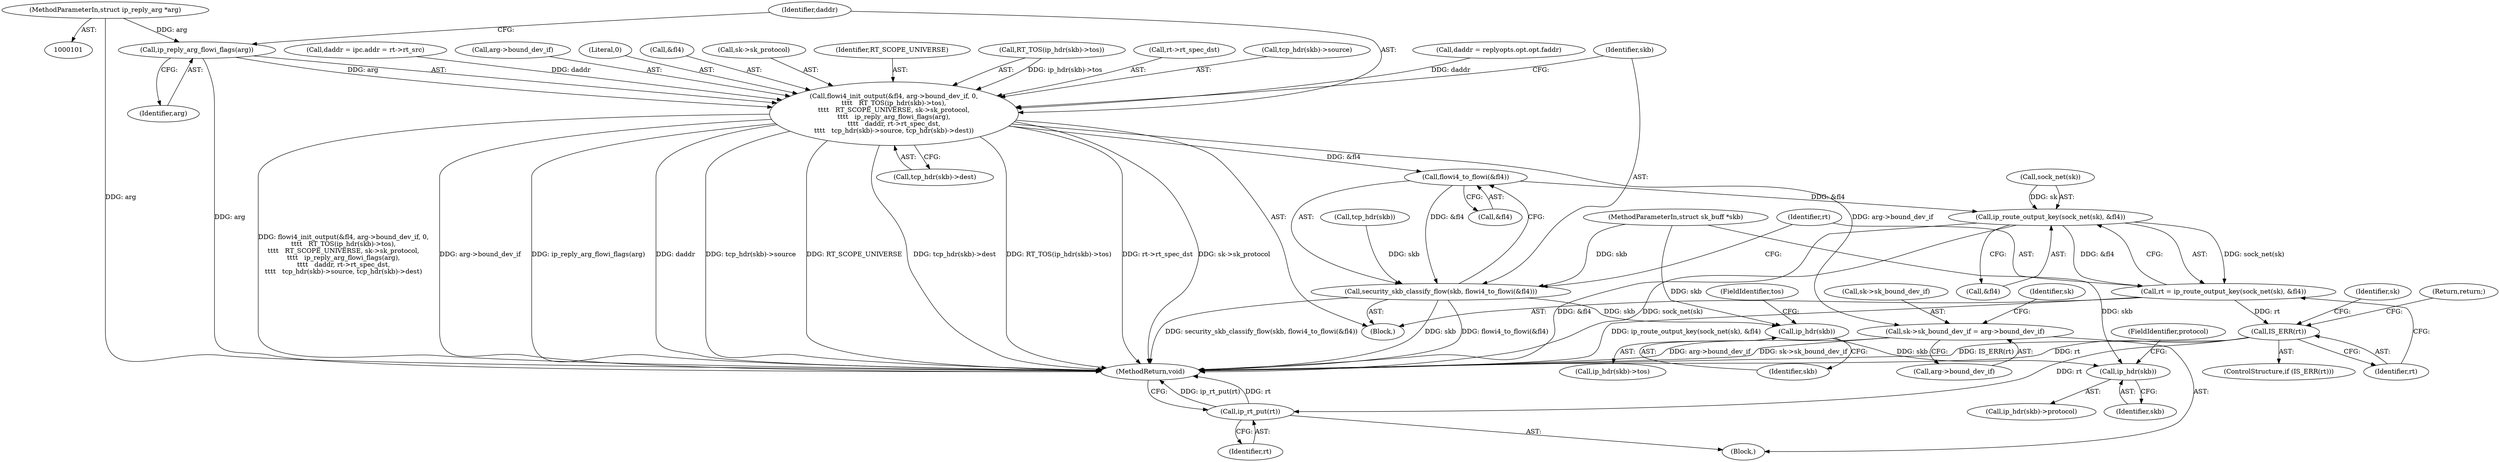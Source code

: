 digraph "0_linux_f6d8bd051c391c1c0458a30b2a7abcd939329259_23@pointer" {
"1000104" [label="(MethodParameterIn,struct ip_reply_arg *arg)"];
"1000201" [label="(Call,ip_reply_arg_flowi_flags(arg))"];
"1000185" [label="(Call,flowi4_init_output(&fl4, arg->bound_dev_if, 0,\n\t\t\t\t   RT_TOS(ip_hdr(skb)->tos),\n\t\t\t\t   RT_SCOPE_UNIVERSE, sk->sk_protocol,\n\t\t\t\t   ip_reply_arg_flowi_flags(arg),\n\t\t\t\t   daddr, rt->rt_spec_dst,\n\t\t\t\t   tcp_hdr(skb)->source, tcp_hdr(skb)->dest))"];
"1000217" [label="(Call,flowi4_to_flowi(&fl4))"];
"1000215" [label="(Call,security_skb_classify_flow(skb, flowi4_to_flowi(&fl4)))"];
"1000238" [label="(Call,ip_hdr(skb))"];
"1000253" [label="(Call,ip_hdr(skb))"];
"1000222" [label="(Call,ip_route_output_key(sock_net(sk), &fl4))"];
"1000220" [label="(Call,rt = ip_route_output_key(sock_net(sk), &fl4))"];
"1000228" [label="(Call,IS_ERR(rt))"];
"1000322" [label="(Call,ip_rt_put(rt))"];
"1000256" [label="(Call,sk->sk_bound_dev_if = arg->bound_dev_if)"];
"1000217" [label="(Call,flowi4_to_flowi(&fl4))"];
"1000212" [label="(Call,tcp_hdr(skb))"];
"1000174" [label="(Call,daddr = replyopts.opt.opt.faddr)"];
"1000237" [label="(Call,ip_hdr(skb)->tos)"];
"1000106" [label="(Block,)"];
"1000260" [label="(Call,arg->bound_dev_if)"];
"1000222" [label="(Call,ip_route_output_key(sock_net(sk), &fl4))"];
"1000130" [label="(Call,daddr = ipc.addr = rt->rt_src)"];
"1000257" [label="(Call,sk->sk_bound_dev_if)"];
"1000188" [label="(Call,arg->bound_dev_if)"];
"1000191" [label="(Literal,0)"];
"1000186" [label="(Call,&fl4)"];
"1000221" [label="(Identifier,rt)"];
"1000103" [label="(MethodParameterIn,struct sk_buff *skb)"];
"1000255" [label="(FieldIdentifier,protocol)"];
"1000220" [label="(Call,rt = ip_route_output_key(sock_net(sk), &fl4))"];
"1000211" [label="(Call,tcp_hdr(skb)->dest)"];
"1000238" [label="(Call,ip_hdr(skb))"];
"1000183" [label="(Block,)"];
"1000198" [label="(Call,sk->sk_protocol)"];
"1000252" [label="(Call,ip_hdr(skb)->protocol)"];
"1000197" [label="(Identifier,RT_SCOPE_UNIVERSE)"];
"1000253" [label="(Call,ip_hdr(skb))"];
"1000256" [label="(Call,sk->sk_bound_dev_if = arg->bound_dev_if)"];
"1000225" [label="(Call,&fl4)"];
"1000240" [label="(FieldIdentifier,tos)"];
"1000202" [label="(Identifier,arg)"];
"1000185" [label="(Call,flowi4_init_output(&fl4, arg->bound_dev_if, 0,\n\t\t\t\t   RT_TOS(ip_hdr(skb)->tos),\n\t\t\t\t   RT_SCOPE_UNIVERSE, sk->sk_protocol,\n\t\t\t\t   ip_reply_arg_flowi_flags(arg),\n\t\t\t\t   daddr, rt->rt_spec_dst,\n\t\t\t\t   tcp_hdr(skb)->source, tcp_hdr(skb)->dest))"];
"1000323" [label="(Identifier,rt)"];
"1000192" [label="(Call,RT_TOS(ip_hdr(skb)->tos))"];
"1000322" [label="(Call,ip_rt_put(rt))"];
"1000232" [label="(Identifier,sk)"];
"1000204" [label="(Call,rt->rt_spec_dst)"];
"1000230" [label="(Return,return;)"];
"1000207" [label="(Call,tcp_hdr(skb)->source)"];
"1000324" [label="(MethodReturn,void)"];
"1000254" [label="(Identifier,skb)"];
"1000104" [label="(MethodParameterIn,struct ip_reply_arg *arg)"];
"1000201" [label="(Call,ip_reply_arg_flowi_flags(arg))"];
"1000228" [label="(Call,IS_ERR(rt))"];
"1000203" [label="(Identifier,daddr)"];
"1000216" [label="(Identifier,skb)"];
"1000218" [label="(Call,&fl4)"];
"1000223" [label="(Call,sock_net(sk))"];
"1000215" [label="(Call,security_skb_classify_flow(skb, flowi4_to_flowi(&fl4)))"];
"1000264" [label="(Identifier,sk)"];
"1000227" [label="(ControlStructure,if (IS_ERR(rt)))"];
"1000239" [label="(Identifier,skb)"];
"1000229" [label="(Identifier,rt)"];
"1000104" -> "1000101"  [label="AST: "];
"1000104" -> "1000324"  [label="DDG: arg"];
"1000104" -> "1000201"  [label="DDG: arg"];
"1000201" -> "1000185"  [label="AST: "];
"1000201" -> "1000202"  [label="CFG: "];
"1000202" -> "1000201"  [label="AST: "];
"1000203" -> "1000201"  [label="CFG: "];
"1000201" -> "1000324"  [label="DDG: arg"];
"1000201" -> "1000185"  [label="DDG: arg"];
"1000185" -> "1000183"  [label="AST: "];
"1000185" -> "1000211"  [label="CFG: "];
"1000186" -> "1000185"  [label="AST: "];
"1000188" -> "1000185"  [label="AST: "];
"1000191" -> "1000185"  [label="AST: "];
"1000192" -> "1000185"  [label="AST: "];
"1000197" -> "1000185"  [label="AST: "];
"1000198" -> "1000185"  [label="AST: "];
"1000203" -> "1000185"  [label="AST: "];
"1000204" -> "1000185"  [label="AST: "];
"1000207" -> "1000185"  [label="AST: "];
"1000211" -> "1000185"  [label="AST: "];
"1000216" -> "1000185"  [label="CFG: "];
"1000185" -> "1000324"  [label="DDG: flowi4_init_output(&fl4, arg->bound_dev_if, 0,\n\t\t\t\t   RT_TOS(ip_hdr(skb)->tos),\n\t\t\t\t   RT_SCOPE_UNIVERSE, sk->sk_protocol,\n\t\t\t\t   ip_reply_arg_flowi_flags(arg),\n\t\t\t\t   daddr, rt->rt_spec_dst,\n\t\t\t\t   tcp_hdr(skb)->source, tcp_hdr(skb)->dest)"];
"1000185" -> "1000324"  [label="DDG: arg->bound_dev_if"];
"1000185" -> "1000324"  [label="DDG: ip_reply_arg_flowi_flags(arg)"];
"1000185" -> "1000324"  [label="DDG: daddr"];
"1000185" -> "1000324"  [label="DDG: tcp_hdr(skb)->source"];
"1000185" -> "1000324"  [label="DDG: RT_SCOPE_UNIVERSE"];
"1000185" -> "1000324"  [label="DDG: tcp_hdr(skb)->dest"];
"1000185" -> "1000324"  [label="DDG: RT_TOS(ip_hdr(skb)->tos)"];
"1000185" -> "1000324"  [label="DDG: rt->rt_spec_dst"];
"1000185" -> "1000324"  [label="DDG: sk->sk_protocol"];
"1000192" -> "1000185"  [label="DDG: ip_hdr(skb)->tos"];
"1000174" -> "1000185"  [label="DDG: daddr"];
"1000130" -> "1000185"  [label="DDG: daddr"];
"1000185" -> "1000217"  [label="DDG: &fl4"];
"1000185" -> "1000256"  [label="DDG: arg->bound_dev_if"];
"1000217" -> "1000215"  [label="AST: "];
"1000217" -> "1000218"  [label="CFG: "];
"1000218" -> "1000217"  [label="AST: "];
"1000215" -> "1000217"  [label="CFG: "];
"1000217" -> "1000215"  [label="DDG: &fl4"];
"1000217" -> "1000222"  [label="DDG: &fl4"];
"1000215" -> "1000183"  [label="AST: "];
"1000216" -> "1000215"  [label="AST: "];
"1000221" -> "1000215"  [label="CFG: "];
"1000215" -> "1000324"  [label="DDG: skb"];
"1000215" -> "1000324"  [label="DDG: flowi4_to_flowi(&fl4)"];
"1000215" -> "1000324"  [label="DDG: security_skb_classify_flow(skb, flowi4_to_flowi(&fl4))"];
"1000212" -> "1000215"  [label="DDG: skb"];
"1000103" -> "1000215"  [label="DDG: skb"];
"1000215" -> "1000238"  [label="DDG: skb"];
"1000238" -> "1000237"  [label="AST: "];
"1000238" -> "1000239"  [label="CFG: "];
"1000239" -> "1000238"  [label="AST: "];
"1000240" -> "1000238"  [label="CFG: "];
"1000103" -> "1000238"  [label="DDG: skb"];
"1000238" -> "1000253"  [label="DDG: skb"];
"1000253" -> "1000252"  [label="AST: "];
"1000253" -> "1000254"  [label="CFG: "];
"1000254" -> "1000253"  [label="AST: "];
"1000255" -> "1000253"  [label="CFG: "];
"1000103" -> "1000253"  [label="DDG: skb"];
"1000222" -> "1000220"  [label="AST: "];
"1000222" -> "1000225"  [label="CFG: "];
"1000223" -> "1000222"  [label="AST: "];
"1000225" -> "1000222"  [label="AST: "];
"1000220" -> "1000222"  [label="CFG: "];
"1000222" -> "1000324"  [label="DDG: &fl4"];
"1000222" -> "1000324"  [label="DDG: sock_net(sk)"];
"1000222" -> "1000220"  [label="DDG: sock_net(sk)"];
"1000222" -> "1000220"  [label="DDG: &fl4"];
"1000223" -> "1000222"  [label="DDG: sk"];
"1000220" -> "1000183"  [label="AST: "];
"1000221" -> "1000220"  [label="AST: "];
"1000229" -> "1000220"  [label="CFG: "];
"1000220" -> "1000324"  [label="DDG: ip_route_output_key(sock_net(sk), &fl4)"];
"1000220" -> "1000228"  [label="DDG: rt"];
"1000228" -> "1000227"  [label="AST: "];
"1000228" -> "1000229"  [label="CFG: "];
"1000229" -> "1000228"  [label="AST: "];
"1000230" -> "1000228"  [label="CFG: "];
"1000232" -> "1000228"  [label="CFG: "];
"1000228" -> "1000324"  [label="DDG: IS_ERR(rt)"];
"1000228" -> "1000324"  [label="DDG: rt"];
"1000228" -> "1000322"  [label="DDG: rt"];
"1000322" -> "1000106"  [label="AST: "];
"1000322" -> "1000323"  [label="CFG: "];
"1000323" -> "1000322"  [label="AST: "];
"1000324" -> "1000322"  [label="CFG: "];
"1000322" -> "1000324"  [label="DDG: ip_rt_put(rt)"];
"1000322" -> "1000324"  [label="DDG: rt"];
"1000256" -> "1000106"  [label="AST: "];
"1000256" -> "1000260"  [label="CFG: "];
"1000257" -> "1000256"  [label="AST: "];
"1000260" -> "1000256"  [label="AST: "];
"1000264" -> "1000256"  [label="CFG: "];
"1000256" -> "1000324"  [label="DDG: arg->bound_dev_if"];
"1000256" -> "1000324"  [label="DDG: sk->sk_bound_dev_if"];
}
